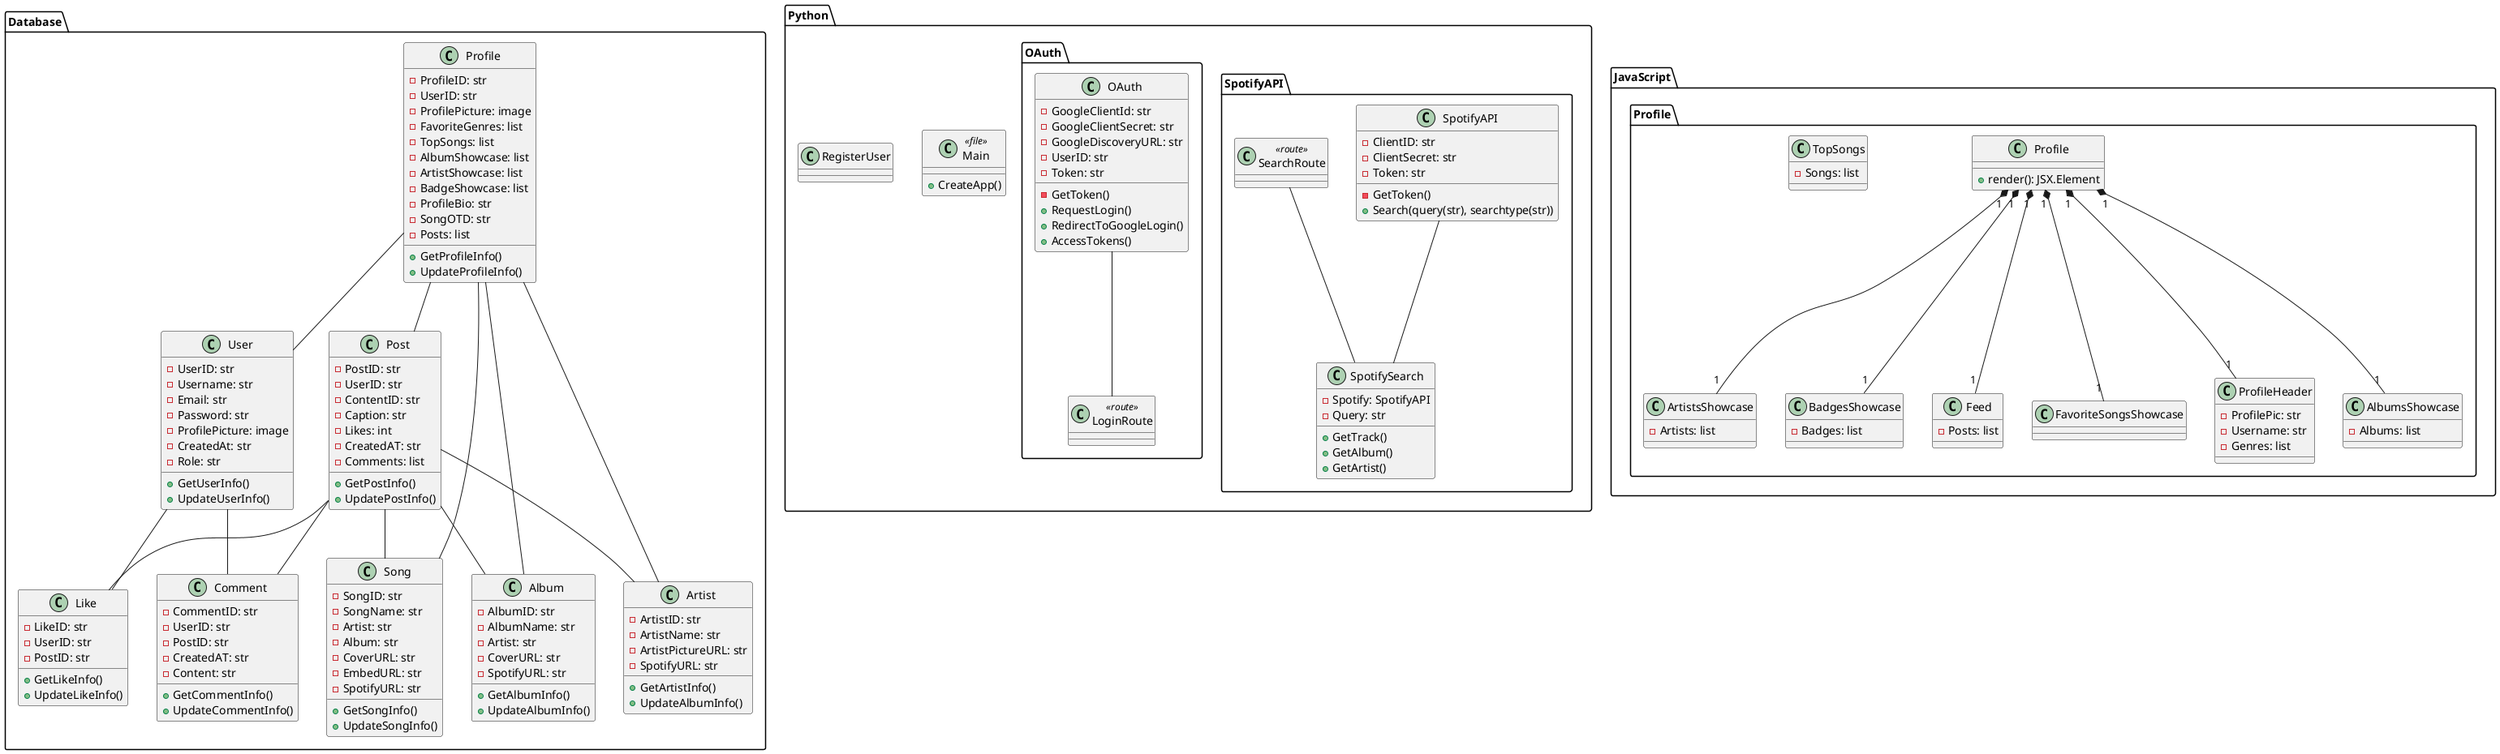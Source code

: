 @startuml

package "Database" {

  class User {
    - UserID: str
    - Username: str
    - Email: str
    - Password: str
    - ProfilePicture: image
    - CreatedAt: str
    - Role: str
    + GetUserInfo()
    + UpdateUserInfo()
  }
  
  class Post {
    - PostID: str
    - UserID: str
    - ContentID: str
    - Caption: str
    - Likes: int
    - CreatedAT: str
    - Comments: list
    + GetPostInfo()
    + UpdatePostInfo()
  }
  
  class Like {
    - LikeID: str
    - UserID: str
    - PostID: str
    + GetLikeInfo()
    + UpdateLikeInfo()
  }
  
  class Comment{
    - CommentID: str
    - UserID: str
    - PostID: str
    - CreatedAT: str
    - Content: str
    + GetCommentInfo()
    + UpdateCommentInfo()
  }
  
  class Song{
    - SongID: str
    - SongName: str
    - Artist: str
    - Album: str
    - CoverURL: str
    - EmbedURL: str
    - SpotifyURL: str
    + GetSongInfo()
    + UpdateSongInfo()
  }
  
  class Album{
    - AlbumID: str
    - AlbumName: str
    - Artist: str
    - CoverURL: str
    - SpotifyURL: str
    + GetAlbumInfo()
    + UpdateAlbumInfo()
  }
  
  class Artist{
    - ArtistID: str
    - ArtistName: str
    - ArtistPictureURL: str
    - SpotifyURL: str
    + GetArtistInfo()
    + UpdateAlbumInfo()
  }
  
  class Profile{
    - ProfileID: str
    - UserID: str
    - ProfilePicture: image
    - FavoriteGenres: list
    - TopSongs: list
    - AlbumShowcase: list
    - ArtistShowcase: list
    - BadgeShowcase: list
    - ProfileBio: str
    - SongOTD: str
    - Posts: list
    + GetProfileInfo()
    + UpdateProfileInfo()
  }
  
  Profile -- User
  Profile -- Post
  Profile -- Album
  Profile -- Song
  Profile -- Artist
  Post -- Comment
  Post -- Like
  Post -- Song
  Post -- Album
  Post -- Artist
  User -- Like
  User -- Comment
}

package "Python"{

  package "SpotifyAPI" {
  
    class SpotifyAPI{
      - ClientID: str
      - ClientSecret: str
      - Token: str
      - GetToken()
      + Search(query(str), searchtype(str))
    }
    
    class SpotifySearch{
      - Spotify: SpotifyAPI
      - Query: str
      + GetTrack()
      + GetAlbum()
      + GetArtist()
    }
    
    class SearchRoute<<route>>{
    }
    
    SpotifyAPI -- SpotifySearch
    SearchRoute -- SpotifySearch
  }
  
  package "OAuth"{
  
    class OAuth{
      - GoogleClientId: str
      - GoogleClientSecret: str
      - GoogleDiscoveryURL: str
      - UserID: str
      - Token: str
      - GetToken()
      + RequestLogin()
      + RedirectToGoogleLogin()
      + AccessTokens()
    }

    class LoginRoute<<route>> {
    }

    OAuth -- LoginRoute
  }

  class Main<<file>>{
    + CreateApp()
  }
  
  class RegisterUser{
  }
}

package "JavaScript"{
  package "Profile"{
    class Profile {
      + render(): JSX.Element
    }
    
    class ProfileHeader {
      - ProfilePic: str
      - Username: str
      - Genres: list
    }
    
    class TopSongs {
      - Songs: list
    }
    
    class AlbumsShowcase {
      - Albums: list
    }
    
    class ArtistsShowcase {
      - Artists: list
    }
    
    class BadgesShowcase {
      - Badges: list
    }
    
    class Feed {
      - Posts: list
    }
    
    Profile "1" *-- "1" ProfileHeader
    Profile "1" *-- "1" FavoriteSongsShowcase
    Profile "1" *-- "1" AlbumsShowcase
    Profile "1" *-- "1" ArtistsShowcase
    Profile "1" *-- "1" BadgesShowcase
    Profile "1" *-- "1" Feed
  }

}
@enduml
